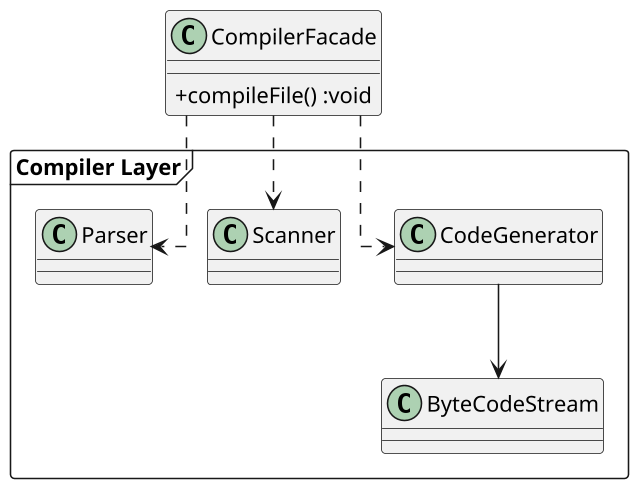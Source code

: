 @startuml

skinparam classAttributeIconSize 0
skinparam linetype ortho
skinparam defaultTextAlignment center
skinparam dpi 150
' up to down direction

class CompilerFacade {
    + compileFile() :void
}

frame "Compiler Layer" {
    class CodeGenerator
    class Scanner
    class Parser
    class ByteCodeStream
    CodeGenerator --> ByteCodeStream
}



CompilerFacade ..>  CodeGenerator
CompilerFacade ..>  Scanner
CompilerFacade ..>  Parser

@enduml
